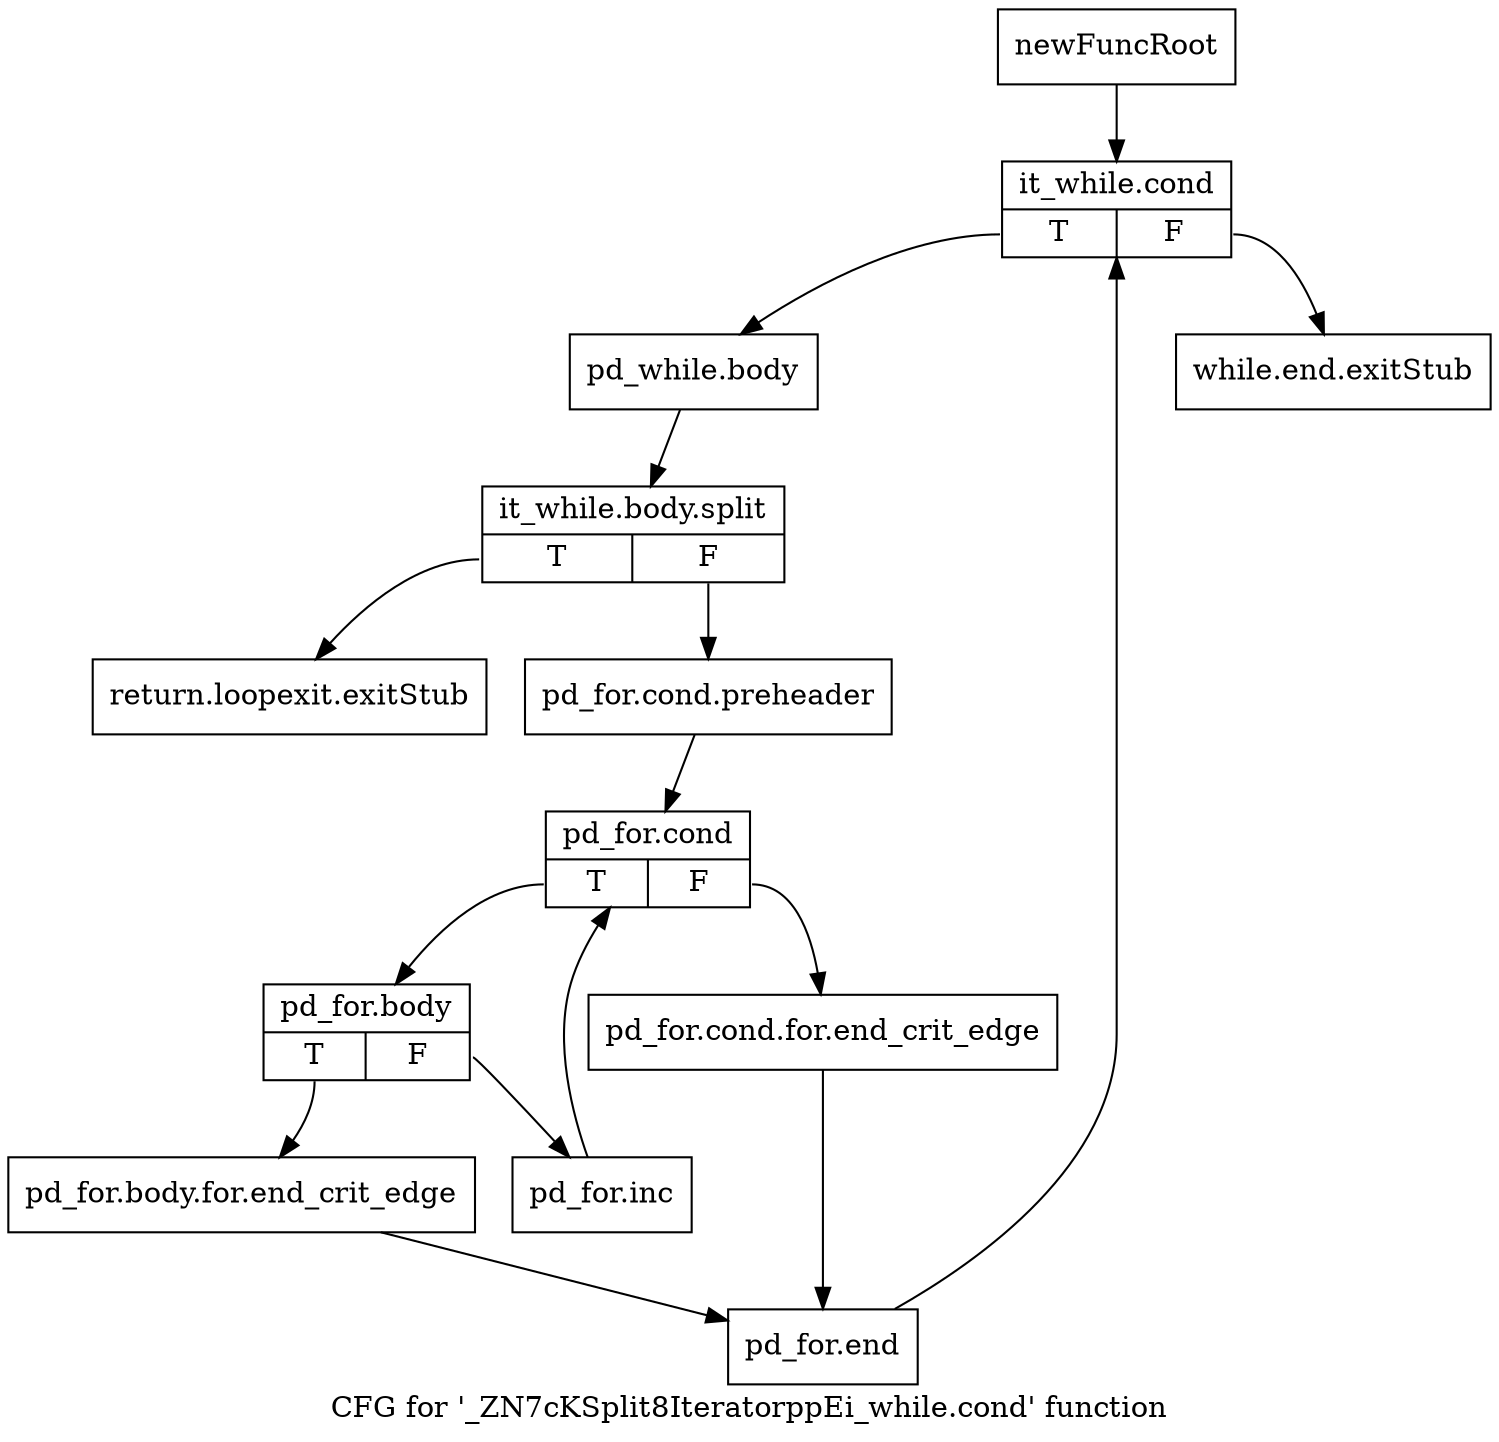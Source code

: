 digraph "CFG for '_ZN7cKSplit8IteratorppEi_while.cond' function" {
	label="CFG for '_ZN7cKSplit8IteratorppEi_while.cond' function";

	Node0x21ee670 [shape=record,label="{newFuncRoot}"];
	Node0x21ee670 -> Node0x21ee760;
	Node0x21ee6c0 [shape=record,label="{while.end.exitStub}"];
	Node0x21ee710 [shape=record,label="{return.loopexit.exitStub}"];
	Node0x21ee760 [shape=record,label="{it_while.cond|{<s0>T|<s1>F}}"];
	Node0x21ee760:s0 -> Node0x21ee7b0;
	Node0x21ee760:s1 -> Node0x21ee6c0;
	Node0x21ee7b0 [shape=record,label="{pd_while.body}"];
	Node0x21ee7b0 -> Node0x42f2510;
	Node0x42f2510 [shape=record,label="{it_while.body.split|{<s0>T|<s1>F}}"];
	Node0x42f2510:s0 -> Node0x21ee710;
	Node0x42f2510:s1 -> Node0x21ee800;
	Node0x21ee800 [shape=record,label="{pd_for.cond.preheader}"];
	Node0x21ee800 -> Node0x21ee850;
	Node0x21ee850 [shape=record,label="{pd_for.cond|{<s0>T|<s1>F}}"];
	Node0x21ee850:s0 -> Node0x21ee8f0;
	Node0x21ee850:s1 -> Node0x21ee8a0;
	Node0x21ee8a0 [shape=record,label="{pd_for.cond.for.end_crit_edge}"];
	Node0x21ee8a0 -> Node0x21ee9e0;
	Node0x21ee8f0 [shape=record,label="{pd_for.body|{<s0>T|<s1>F}}"];
	Node0x21ee8f0:s0 -> Node0x21ee990;
	Node0x21ee8f0:s1 -> Node0x21ee940;
	Node0x21ee940 [shape=record,label="{pd_for.inc}"];
	Node0x21ee940 -> Node0x21ee850;
	Node0x21ee990 [shape=record,label="{pd_for.body.for.end_crit_edge}"];
	Node0x21ee990 -> Node0x21ee9e0;
	Node0x21ee9e0 [shape=record,label="{pd_for.end}"];
	Node0x21ee9e0 -> Node0x21ee760;
}
